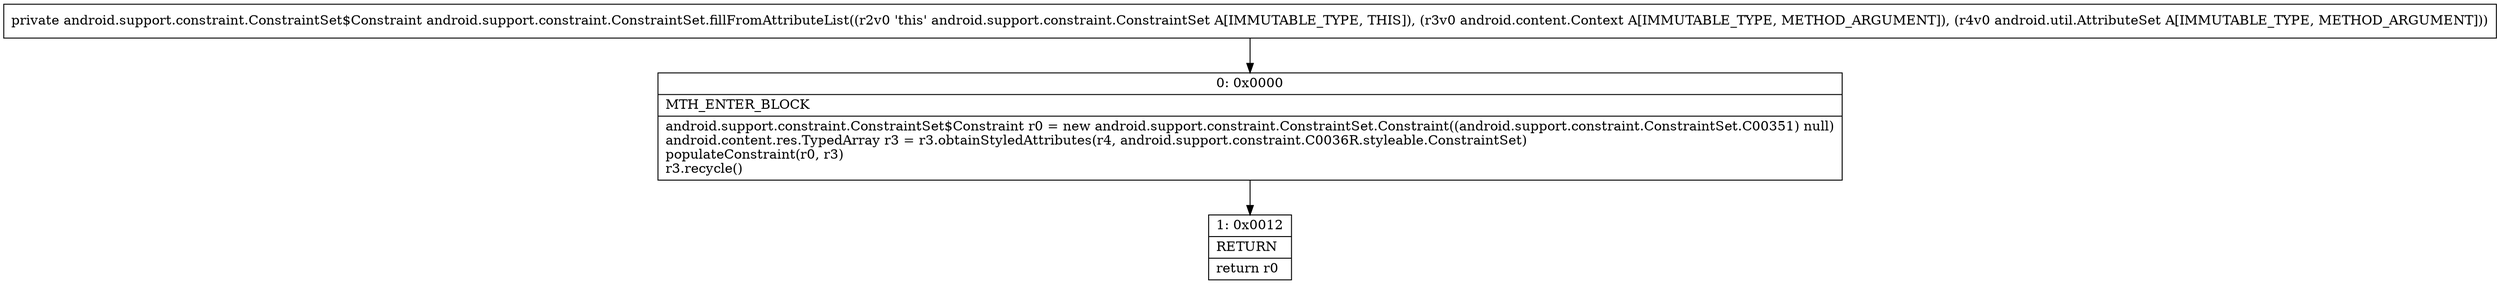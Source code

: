 digraph "CFG forandroid.support.constraint.ConstraintSet.fillFromAttributeList(Landroid\/content\/Context;Landroid\/util\/AttributeSet;)Landroid\/support\/constraint\/ConstraintSet$Constraint;" {
Node_0 [shape=record,label="{0\:\ 0x0000|MTH_ENTER_BLOCK\l|android.support.constraint.ConstraintSet$Constraint r0 = new android.support.constraint.ConstraintSet.Constraint((android.support.constraint.ConstraintSet.C00351) null)\landroid.content.res.TypedArray r3 = r3.obtainStyledAttributes(r4, android.support.constraint.C0036R.styleable.ConstraintSet)\lpopulateConstraint(r0, r3)\lr3.recycle()\l}"];
Node_1 [shape=record,label="{1\:\ 0x0012|RETURN\l|return r0\l}"];
MethodNode[shape=record,label="{private android.support.constraint.ConstraintSet$Constraint android.support.constraint.ConstraintSet.fillFromAttributeList((r2v0 'this' android.support.constraint.ConstraintSet A[IMMUTABLE_TYPE, THIS]), (r3v0 android.content.Context A[IMMUTABLE_TYPE, METHOD_ARGUMENT]), (r4v0 android.util.AttributeSet A[IMMUTABLE_TYPE, METHOD_ARGUMENT])) }"];
MethodNode -> Node_0;
Node_0 -> Node_1;
}

